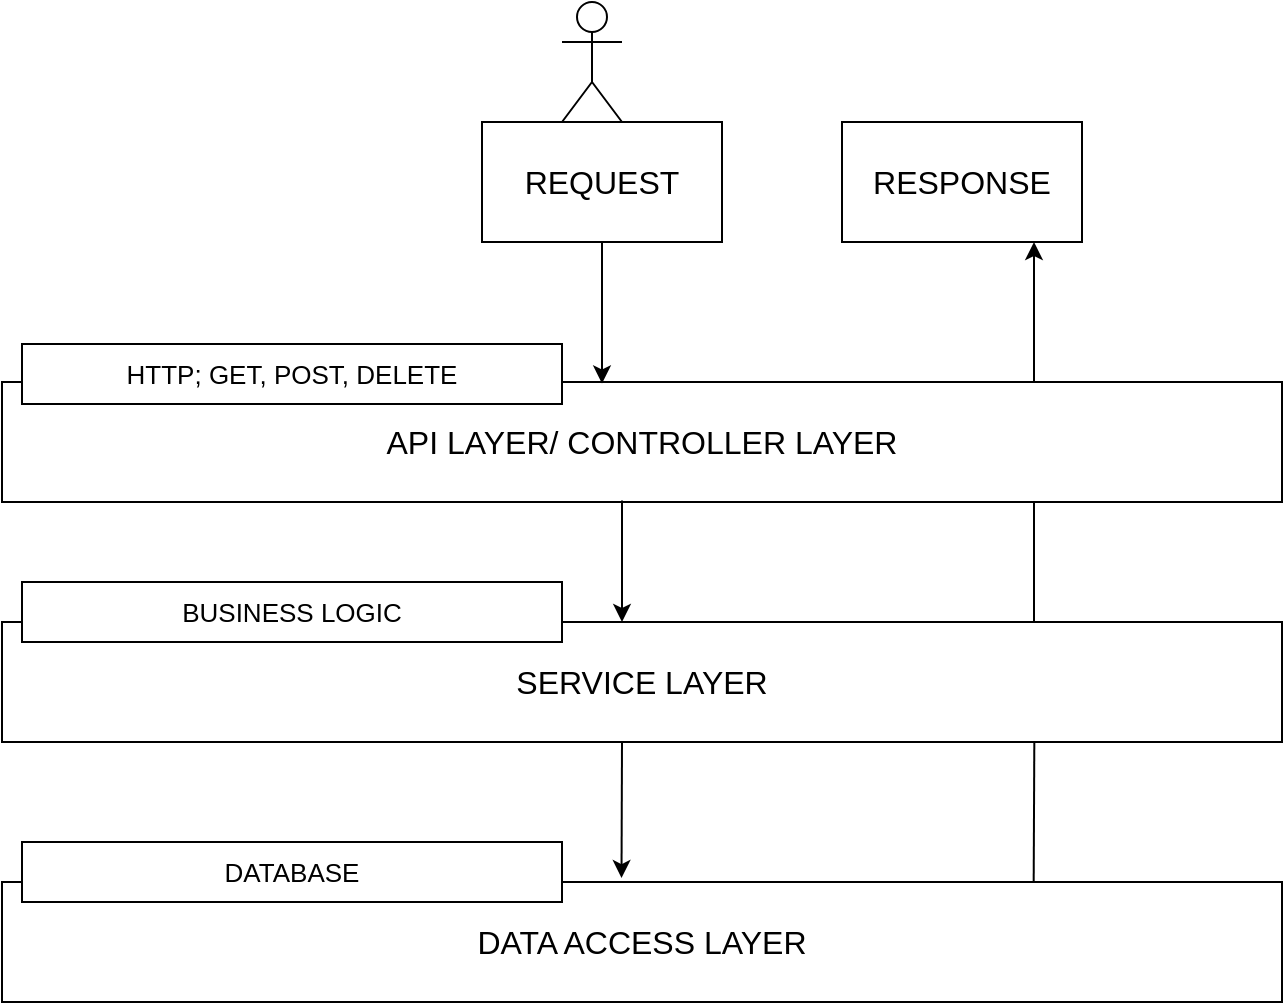 <mxfile version="20.4.0" type="github">
  <diagram id="C5RBs43oDa-KdzZeNtuy" name="Page-1">
    <mxGraphModel dx="1374" dy="805" grid="1" gridSize="10" guides="1" tooltips="1" connect="1" arrows="1" fold="1" page="1" pageScale="1" pageWidth="827" pageHeight="1169" math="0" shadow="0">
      <root>
        <mxCell id="WIyWlLk6GJQsqaUBKTNV-0" />
        <mxCell id="WIyWlLk6GJQsqaUBKTNV-1" parent="WIyWlLk6GJQsqaUBKTNV-0" />
        <mxCell id="a7n3iAoCKdTrcNTLHIAQ-0" value="&lt;font size=&quot;3&quot;&gt;REQUEST&lt;/font&gt;" style="rounded=0;whiteSpace=wrap;html=1;" vertex="1" parent="WIyWlLk6GJQsqaUBKTNV-1">
          <mxGeometry x="334" y="180" width="120" height="60" as="geometry" />
        </mxCell>
        <mxCell id="a7n3iAoCKdTrcNTLHIAQ-1" value="&lt;font size=&quot;3&quot;&gt;RESPONSE&lt;/font&gt;" style="rounded=0;whiteSpace=wrap;html=1;" vertex="1" parent="WIyWlLk6GJQsqaUBKTNV-1">
          <mxGeometry x="514" y="180" width="120" height="60" as="geometry" />
        </mxCell>
        <mxCell id="a7n3iAoCKdTrcNTLHIAQ-2" value="&lt;font size=&quot;3&quot;&gt;API LAYER/ CONTROLLER LAYER&lt;/font&gt;" style="rounded=0;whiteSpace=wrap;html=1;" vertex="1" parent="WIyWlLk6GJQsqaUBKTNV-1">
          <mxGeometry x="94" y="310" width="640" height="60" as="geometry" />
        </mxCell>
        <mxCell id="a7n3iAoCKdTrcNTLHIAQ-3" value="&lt;font size=&quot;3&quot;&gt;SERVICE LAYER&lt;/font&gt;" style="rounded=0;whiteSpace=wrap;html=1;" vertex="1" parent="WIyWlLk6GJQsqaUBKTNV-1">
          <mxGeometry x="94" y="430" width="640" height="60" as="geometry" />
        </mxCell>
        <mxCell id="a7n3iAoCKdTrcNTLHIAQ-4" value="&lt;font size=&quot;3&quot;&gt;DATA ACCESS LAYER&lt;/font&gt;" style="rounded=0;whiteSpace=wrap;html=1;" vertex="1" parent="WIyWlLk6GJQsqaUBKTNV-1">
          <mxGeometry x="94" y="560" width="640" height="60" as="geometry" />
        </mxCell>
        <mxCell id="a7n3iAoCKdTrcNTLHIAQ-5" value="&lt;font style=&quot;font-size: 13px;&quot;&gt;HTTP; GET, POST, DELETE&lt;br&gt;&lt;/font&gt;" style="rounded=0;whiteSpace=wrap;html=1;" vertex="1" parent="WIyWlLk6GJQsqaUBKTNV-1">
          <mxGeometry x="104" y="291" width="270" height="30" as="geometry" />
        </mxCell>
        <mxCell id="a7n3iAoCKdTrcNTLHIAQ-6" value="&lt;font style=&quot;font-size: 13px;&quot;&gt;BUSINESS LOGIC&lt;br&gt;&lt;/font&gt;" style="rounded=0;whiteSpace=wrap;html=1;" vertex="1" parent="WIyWlLk6GJQsqaUBKTNV-1">
          <mxGeometry x="104" y="410" width="270" height="30" as="geometry" />
        </mxCell>
        <mxCell id="a7n3iAoCKdTrcNTLHIAQ-7" value="&lt;font style=&quot;font-size: 13px;&quot;&gt;DATABASE&lt;br&gt;&lt;/font&gt;" style="rounded=0;whiteSpace=wrap;html=1;" vertex="1" parent="WIyWlLk6GJQsqaUBKTNV-1">
          <mxGeometry x="104" y="540" width="270" height="30" as="geometry" />
        </mxCell>
        <mxCell id="a7n3iAoCKdTrcNTLHIAQ-9" value="" style="endArrow=classic;html=1;rounded=0;fontSize=13;" edge="1" parent="WIyWlLk6GJQsqaUBKTNV-1" source="a7n3iAoCKdTrcNTLHIAQ-0">
          <mxGeometry width="50" height="50" relative="1" as="geometry">
            <mxPoint x="394" y="290" as="sourcePoint" />
            <mxPoint x="394" y="310.711" as="targetPoint" />
          </mxGeometry>
        </mxCell>
        <mxCell id="a7n3iAoCKdTrcNTLHIAQ-11" value="" style="endArrow=classic;html=1;rounded=0;fontSize=13;" edge="1" parent="WIyWlLk6GJQsqaUBKTNV-1">
          <mxGeometry width="50" height="50" relative="1" as="geometry">
            <mxPoint x="404" y="369.29" as="sourcePoint" />
            <mxPoint x="404" y="430" as="targetPoint" />
          </mxGeometry>
        </mxCell>
        <mxCell id="a7n3iAoCKdTrcNTLHIAQ-12" value="" style="endArrow=classic;html=1;rounded=0;fontSize=13;entryX=0.484;entryY=-0.033;entryDx=0;entryDy=0;entryPerimeter=0;" edge="1" parent="WIyWlLk6GJQsqaUBKTNV-1" target="a7n3iAoCKdTrcNTLHIAQ-4">
          <mxGeometry width="50" height="50" relative="1" as="geometry">
            <mxPoint x="404" y="490.0" as="sourcePoint" />
            <mxPoint x="404" y="550.71" as="targetPoint" />
          </mxGeometry>
        </mxCell>
        <mxCell id="a7n3iAoCKdTrcNTLHIAQ-13" value="" style="shape=umlActor;verticalLabelPosition=bottom;verticalAlign=top;html=1;outlineConnect=0;fontSize=13;" vertex="1" parent="WIyWlLk6GJQsqaUBKTNV-1">
          <mxGeometry x="374" y="120" width="30" height="60" as="geometry" />
        </mxCell>
        <mxCell id="a7n3iAoCKdTrcNTLHIAQ-15" value="" style="endArrow=classic;html=1;rounded=0;fontSize=13;" edge="1" parent="WIyWlLk6GJQsqaUBKTNV-1">
          <mxGeometry width="50" height="50" relative="1" as="geometry">
            <mxPoint x="610" y="310" as="sourcePoint" />
            <mxPoint x="610" y="240" as="targetPoint" />
          </mxGeometry>
        </mxCell>
        <mxCell id="a7n3iAoCKdTrcNTLHIAQ-16" value="" style="endArrow=none;html=1;rounded=0;fontSize=13;" edge="1" parent="WIyWlLk6GJQsqaUBKTNV-1">
          <mxGeometry width="50" height="50" relative="1" as="geometry">
            <mxPoint x="610" y="430" as="sourcePoint" />
            <mxPoint x="610" y="370" as="targetPoint" />
          </mxGeometry>
        </mxCell>
        <mxCell id="a7n3iAoCKdTrcNTLHIAQ-17" value="" style="endArrow=none;html=1;rounded=0;fontSize=13;exitX=0.806;exitY=0;exitDx=0;exitDy=0;exitPerimeter=0;" edge="1" parent="WIyWlLk6GJQsqaUBKTNV-1" source="a7n3iAoCKdTrcNTLHIAQ-4">
          <mxGeometry width="50" height="50" relative="1" as="geometry">
            <mxPoint x="610.0" y="548.02" as="sourcePoint" />
            <mxPoint x="610.16" y="490" as="targetPoint" />
          </mxGeometry>
        </mxCell>
      </root>
    </mxGraphModel>
  </diagram>
</mxfile>
